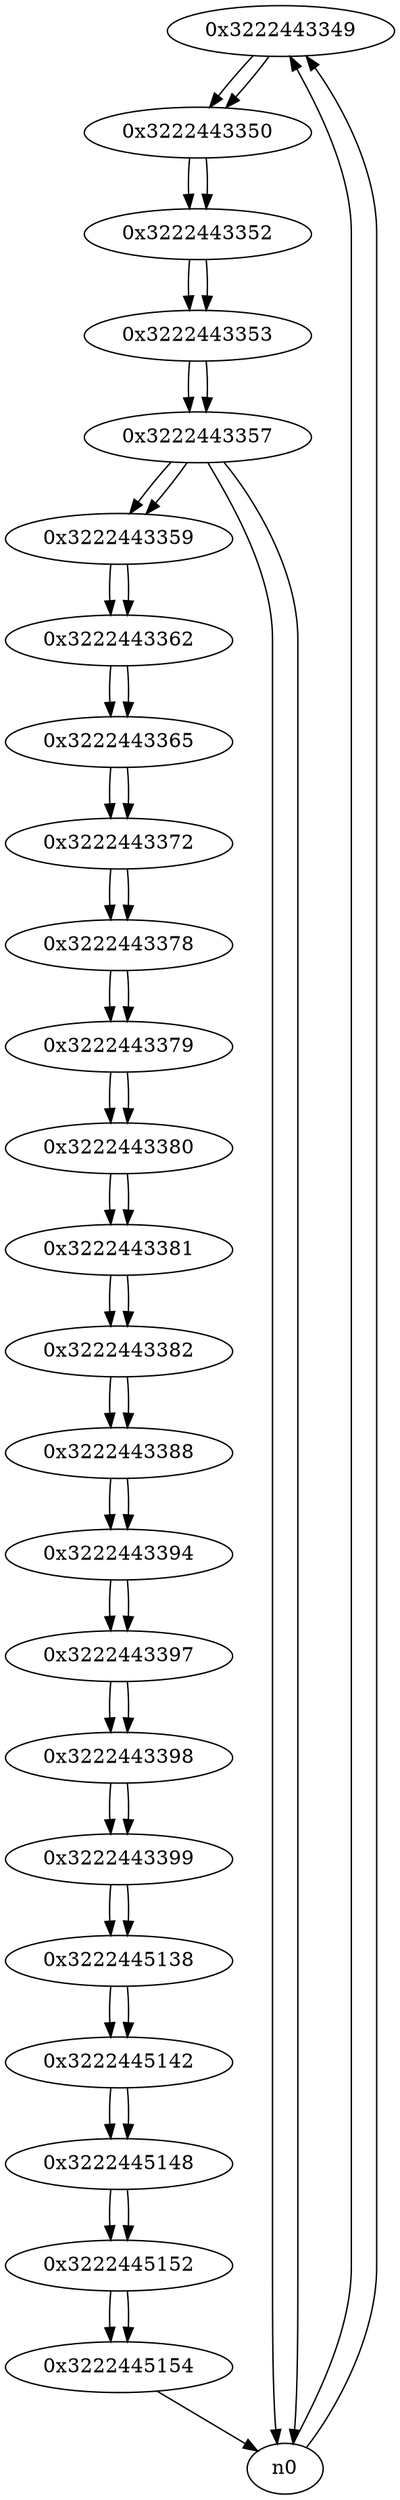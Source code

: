 digraph G{
/* nodes */
  n1 [label="0x3222443349"]
  n2 [label="0x3222443350"]
  n3 [label="0x3222443352"]
  n4 [label="0x3222443353"]
  n5 [label="0x3222443357"]
  n6 [label="0x3222443359"]
  n7 [label="0x3222443362"]
  n8 [label="0x3222443365"]
  n9 [label="0x3222443372"]
  n10 [label="0x3222443378"]
  n11 [label="0x3222443379"]
  n12 [label="0x3222443380"]
  n13 [label="0x3222443381"]
  n14 [label="0x3222443382"]
  n15 [label="0x3222443388"]
  n16 [label="0x3222443394"]
  n17 [label="0x3222443397"]
  n18 [label="0x3222443398"]
  n19 [label="0x3222443399"]
  n20 [label="0x3222445138"]
  n21 [label="0x3222445142"]
  n22 [label="0x3222445148"]
  n23 [label="0x3222445152"]
  n24 [label="0x3222445154"]
/* edges */
n1 -> n2;
n0 -> n1;
n0 -> n1;
n2 -> n3;
n1 -> n2;
n3 -> n4;
n2 -> n3;
n4 -> n5;
n3 -> n4;
n5 -> n0;
n5 -> n6;
n5 -> n0;
n4 -> n5;
n6 -> n7;
n5 -> n6;
n7 -> n8;
n6 -> n7;
n8 -> n9;
n7 -> n8;
n9 -> n10;
n8 -> n9;
n10 -> n11;
n9 -> n10;
n11 -> n12;
n10 -> n11;
n12 -> n13;
n11 -> n12;
n13 -> n14;
n12 -> n13;
n14 -> n15;
n13 -> n14;
n15 -> n16;
n14 -> n15;
n16 -> n17;
n15 -> n16;
n17 -> n18;
n16 -> n17;
n18 -> n19;
n17 -> n18;
n19 -> n20;
n18 -> n19;
n20 -> n21;
n19 -> n20;
n21 -> n22;
n20 -> n21;
n22 -> n23;
n21 -> n22;
n23 -> n24;
n22 -> n23;
n24 -> n0;
n23 -> n24;
}
